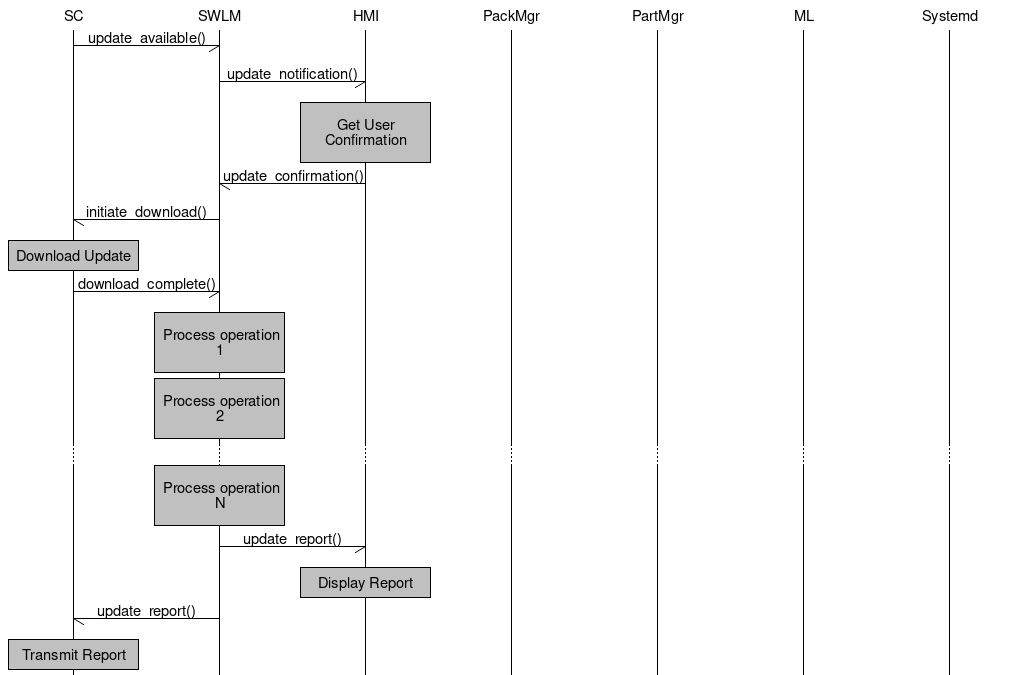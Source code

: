 #
#
# Sequence diagram description
#
# The sequence diagram description below is translated to
# a PNG image by mscgen (http://www.mcternan.me.uk/mscgen/)
# 
# Recompile updated diagrams to a png image with:
#  
#   mscgen -T png swm.msc
#

msc {
  width="1024";
  "SC",  "SWLM", "HMI", "PackMgr", "PartMgr", "ML", "Systemd";
  "SC" -> "SWLM" [  label = "update_available()" ];
  "SWLM" -> "HMI" [ label = "update_notification()" ];
  "HMI" box "HMI" [ textbgcolour="silver", label = "\nGet User Confirmation\n" ];
  "HMI" -> "SWLM" [ label = "update_confirmation()" ];
  "SWLM" -> "SC" [ label = "initiate_download()" ];
  "SC" box "SC" [ textbgcolour="silver", label = "Download Update" ];
  "SC" -> "SWLM" [ label = "download_complete()" ];
  "SWLM" box "SWLM" [ textbgcolour="silver", label = "\n Process operation 1\n" ];
  "SWLM" box "SWLM" [ textbgcolour="silver", label = "\n Process operation 2\n" ];

  ...;
  "SWLM" box "SWLM" [ textbgcolour="silver", label = "\n Process operation N\n" ];
  "SWLM" -> "HMI"  [ label = "update_report()" ];
  "HMI" box "HMI" [ textbgcolour="silver", label = "Display Report" ];
  "SWLM" -> "SC"  [ label = "update_report()" ];
  "SC" box "SC" [ textbgcolour="silver", label = "Transmit Report" ];
}
